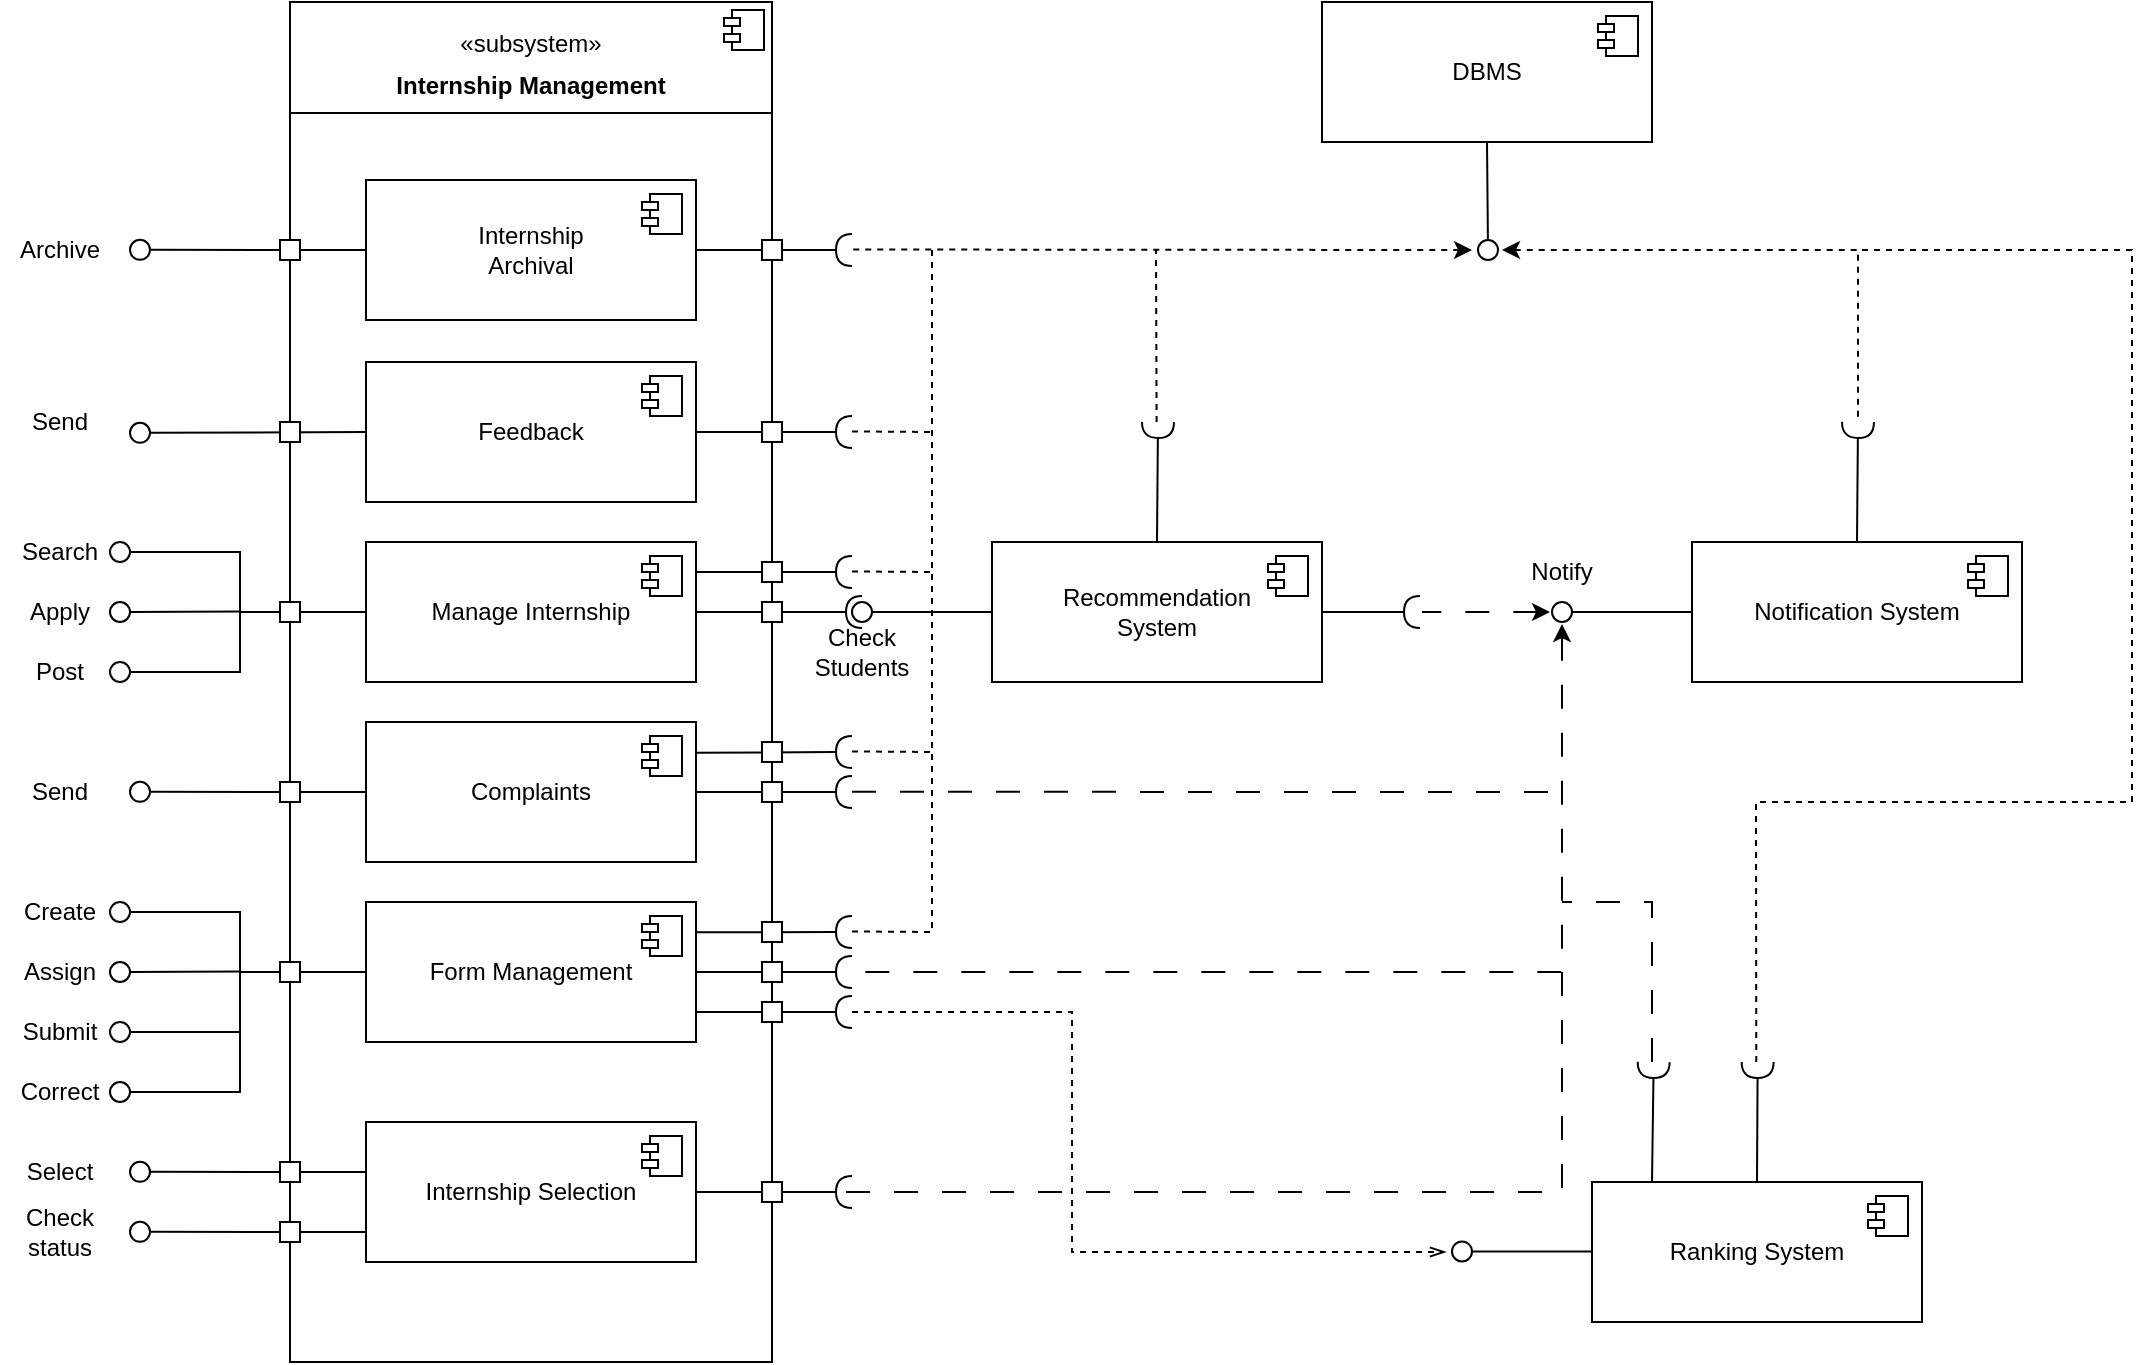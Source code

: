 <mxfile version="25.0.1">
  <diagram name="Page-1" id="SS5mV2IwoxL2u9Kzt-ll">
    <mxGraphModel dx="2222" dy="731" grid="1" gridSize="10" guides="1" tooltips="1" connect="1" arrows="1" fold="1" page="1" pageScale="1" pageWidth="850" pageHeight="1100" math="0" shadow="0">
      <root>
        <mxCell id="0" />
        <mxCell id="1" parent="0" />
        <mxCell id="YhtlrrU2tXOkQpEivEPp-15" value="&lt;div&gt;&lt;br&gt;&lt;/div&gt;&lt;div align=&quot;center&quot;&gt;«subsystem»&lt;/div&gt;&lt;p style=&quot;margin:0px;margin-top:6px;text-align:center;&quot;&gt;&lt;b&gt;Internship Management&lt;br&gt;&lt;/b&gt;&lt;/p&gt;&lt;hr size=&quot;1&quot; style=&quot;border-style:solid;&quot;&gt;&lt;p style=&quot;margin:0px;margin-left:8px;&quot;&gt;&lt;br&gt;&lt;/p&gt;" style="align=left;overflow=fill;html=1;dropTarget=0;whiteSpace=wrap;rounded=0;" parent="1" vertex="1">
          <mxGeometry x="-641" y="280" width="241" height="680" as="geometry" />
        </mxCell>
        <mxCell id="YhtlrrU2tXOkQpEivEPp-16" value="" style="shape=component;jettyWidth=8;jettyHeight=4;rounded=0;" parent="YhtlrrU2tXOkQpEivEPp-15" vertex="1">
          <mxGeometry x="1" width="20" height="20" relative="1" as="geometry">
            <mxPoint x="-24" y="4" as="offset" />
          </mxGeometry>
        </mxCell>
        <mxCell id="YhtlrrU2tXOkQpEivEPp-17" value="Manage Internship" style="html=1;dropTarget=0;whiteSpace=wrap;rounded=0;" parent="1" vertex="1">
          <mxGeometry x="-603" y="550" width="165" height="70" as="geometry" />
        </mxCell>
        <mxCell id="YhtlrrU2tXOkQpEivEPp-18" value="" style="shape=module;jettyWidth=8;jettyHeight=4;rounded=0;" parent="YhtlrrU2tXOkQpEivEPp-17" vertex="1">
          <mxGeometry x="1" width="20" height="20" relative="1" as="geometry">
            <mxPoint x="-27" y="7" as="offset" />
          </mxGeometry>
        </mxCell>
        <mxCell id="YhtlrrU2tXOkQpEivEPp-19" value="&lt;div&gt;Internship&lt;/div&gt;&lt;div&gt;Archival&lt;/div&gt;" style="html=1;dropTarget=0;whiteSpace=wrap;rounded=0;" parent="1" vertex="1">
          <mxGeometry x="-603" y="369" width="165" height="70" as="geometry" />
        </mxCell>
        <mxCell id="YhtlrrU2tXOkQpEivEPp-20" value="" style="shape=module;jettyWidth=8;jettyHeight=4;rounded=0;" parent="YhtlrrU2tXOkQpEivEPp-19" vertex="1">
          <mxGeometry x="1" width="20" height="20" relative="1" as="geometry">
            <mxPoint x="-27" y="7" as="offset" />
          </mxGeometry>
        </mxCell>
        <mxCell id="YhtlrrU2tXOkQpEivEPp-21" value="&lt;div&gt;Recommendation&lt;/div&gt;&lt;div&gt;System&lt;br&gt;&lt;/div&gt;" style="html=1;dropTarget=0;whiteSpace=wrap;rounded=0;" parent="1" vertex="1">
          <mxGeometry x="-290" y="550" width="165" height="70" as="geometry" />
        </mxCell>
        <mxCell id="YhtlrrU2tXOkQpEivEPp-22" value="" style="shape=module;jettyWidth=8;jettyHeight=4;rounded=0;" parent="YhtlrrU2tXOkQpEivEPp-21" vertex="1">
          <mxGeometry x="1" width="20" height="20" relative="1" as="geometry">
            <mxPoint x="-27" y="7" as="offset" />
          </mxGeometry>
        </mxCell>
        <mxCell id="YhtlrrU2tXOkQpEivEPp-32" value="Archive" style="text;html=1;align=center;verticalAlign=middle;whiteSpace=wrap;rounded=0;" parent="1" vertex="1">
          <mxGeometry x="-786" y="389" width="60" height="30" as="geometry" />
        </mxCell>
        <mxCell id="YhtlrrU2tXOkQpEivEPp-35" value="" style="rounded=0;orthogonalLoop=1;jettySize=auto;html=1;endArrow=halfCircle;endFill=0;endSize=6;strokeWidth=1;exitX=1;exitY=0.5;exitDx=0;exitDy=0;" parent="1" source="YhtlrrU2tXOkQpEivEPp-17" target="YhtlrrU2tXOkQpEivEPp-37" edge="1">
          <mxGeometry relative="1" as="geometry">
            <mxPoint x="-256" y="776" as="sourcePoint" />
          </mxGeometry>
        </mxCell>
        <mxCell id="YhtlrrU2tXOkQpEivEPp-36" value="" style="rounded=0;orthogonalLoop=1;jettySize=auto;html=1;endArrow=oval;endFill=0;sourcePerimeterSpacing=0;targetPerimeterSpacing=0;endSize=10;exitX=0;exitY=0.5;exitDx=0;exitDy=0;" parent="1" source="YhtlrrU2tXOkQpEivEPp-21" target="YhtlrrU2tXOkQpEivEPp-37" edge="1">
          <mxGeometry relative="1" as="geometry">
            <mxPoint x="-296" y="776" as="sourcePoint" />
          </mxGeometry>
        </mxCell>
        <mxCell id="YhtlrrU2tXOkQpEivEPp-37" value="" style="ellipse;whiteSpace=wrap;html=1;align=center;aspect=fixed;fillColor=none;strokeColor=none;resizable=0;perimeter=centerPerimeter;rotatable=0;allowArrows=0;points=[];outlineConnect=1;rounded=0;" parent="1" vertex="1">
          <mxGeometry x="-360" y="580" width="10" height="10" as="geometry" />
        </mxCell>
        <mxCell id="YhtlrrU2tXOkQpEivEPp-38" value="Check Students" style="text;html=1;align=center;verticalAlign=middle;whiteSpace=wrap;rounded=0;" parent="1" vertex="1">
          <mxGeometry x="-385" y="590" width="60" height="30" as="geometry" />
        </mxCell>
        <mxCell id="YhtlrrU2tXOkQpEivEPp-39" value="Notification System" style="html=1;dropTarget=0;whiteSpace=wrap;rounded=0;" parent="1" vertex="1">
          <mxGeometry x="60" y="550" width="165" height="70" as="geometry" />
        </mxCell>
        <mxCell id="YhtlrrU2tXOkQpEivEPp-40" value="" style="shape=module;jettyWidth=8;jettyHeight=4;rounded=0;" parent="YhtlrrU2tXOkQpEivEPp-39" vertex="1">
          <mxGeometry x="1" width="20" height="20" relative="1" as="geometry">
            <mxPoint x="-27" y="7" as="offset" />
          </mxGeometry>
        </mxCell>
        <mxCell id="YhtlrrU2tXOkQpEivEPp-42" value="" style="rounded=0;orthogonalLoop=1;jettySize=auto;html=1;endArrow=oval;endFill=0;sourcePerimeterSpacing=0;targetPerimeterSpacing=0;endSize=10;exitX=0;exitY=0.5;exitDx=0;exitDy=0;" parent="1" source="YhtlrrU2tXOkQpEivEPp-39" target="YhtlrrU2tXOkQpEivEPp-43" edge="1">
          <mxGeometry relative="1" as="geometry">
            <mxPoint x="-60" y="429" as="sourcePoint" />
          </mxGeometry>
        </mxCell>
        <mxCell id="YhtlrrU2tXOkQpEivEPp-43" value="" style="ellipse;whiteSpace=wrap;html=1;align=center;aspect=fixed;fillColor=none;strokeColor=none;resizable=0;perimeter=centerPerimeter;rotatable=0;allowArrows=0;points=[];outlineConnect=1;rounded=0;" parent="1" vertex="1">
          <mxGeometry x="-10" y="580" width="10" height="10" as="geometry" />
        </mxCell>
        <mxCell id="YhtlrrU2tXOkQpEivEPp-44" value="&lt;div&gt;Notify&lt;/div&gt;" style="text;html=1;align=center;verticalAlign=middle;whiteSpace=wrap;rounded=0;" parent="1" vertex="1">
          <mxGeometry x="-35" y="550" width="60" height="30" as="geometry" />
        </mxCell>
        <mxCell id="YhtlrrU2tXOkQpEivEPp-45" value="Feedback" style="html=1;dropTarget=0;whiteSpace=wrap;rounded=0;" parent="1" vertex="1">
          <mxGeometry x="-603" y="460" width="165" height="70" as="geometry" />
        </mxCell>
        <mxCell id="YhtlrrU2tXOkQpEivEPp-46" value="" style="shape=module;jettyWidth=8;jettyHeight=4;rounded=0;" parent="YhtlrrU2tXOkQpEivEPp-45" vertex="1">
          <mxGeometry x="1" width="20" height="20" relative="1" as="geometry">
            <mxPoint x="-27" y="7" as="offset" />
          </mxGeometry>
        </mxCell>
        <mxCell id="YhtlrrU2tXOkQpEivEPp-47" value="Complaints" style="html=1;dropTarget=0;whiteSpace=wrap;rounded=0;" parent="1" vertex="1">
          <mxGeometry x="-603" y="640" width="165" height="70" as="geometry" />
        </mxCell>
        <mxCell id="YhtlrrU2tXOkQpEivEPp-48" value="" style="shape=module;jettyWidth=8;jettyHeight=4;rounded=0;" parent="YhtlrrU2tXOkQpEivEPp-47" vertex="1">
          <mxGeometry x="1" width="20" height="20" relative="1" as="geometry">
            <mxPoint x="-27" y="7" as="offset" />
          </mxGeometry>
        </mxCell>
        <mxCell id="YhtlrrU2tXOkQpEivEPp-51" value="Send" style="text;html=1;align=center;verticalAlign=middle;whiteSpace=wrap;rounded=0;" parent="1" vertex="1">
          <mxGeometry x="-786" y="475" width="60" height="30" as="geometry" />
        </mxCell>
        <mxCell id="YhtlrrU2tXOkQpEivEPp-52" value="&lt;div&gt;Send&lt;/div&gt;" style="text;html=1;align=center;verticalAlign=middle;whiteSpace=wrap;rounded=0;" parent="1" vertex="1">
          <mxGeometry x="-786" y="660" width="60" height="30" as="geometry" />
        </mxCell>
        <mxCell id="Fmgvw0RsWUHVvqzPKGO3-6" value="" style="rounded=0;orthogonalLoop=1;jettySize=auto;html=1;endArrow=oval;endFill=0;sourcePerimeterSpacing=0;targetPerimeterSpacing=0;endSize=10;exitX=0;exitY=0.5;exitDx=0;exitDy=0;" parent="1" source="YhtlrrU2tXOkQpEivEPp-19" edge="1">
          <mxGeometry relative="1" as="geometry">
            <mxPoint x="-611" y="403.5" as="sourcePoint" />
            <mxPoint x="-716" y="403.92" as="targetPoint" />
          </mxGeometry>
        </mxCell>
        <mxCell id="Fmgvw0RsWUHVvqzPKGO3-7" value="" style="rounded=0;orthogonalLoop=1;jettySize=auto;html=1;endArrow=oval;endFill=0;sourcePerimeterSpacing=0;targetPerimeterSpacing=0;endSize=10;exitX=0;exitY=0.5;exitDx=0;exitDy=0;" parent="1" source="YhtlrrU2tXOkQpEivEPp-45" edge="1">
          <mxGeometry relative="1" as="geometry">
            <mxPoint x="-611" y="495" as="sourcePoint" />
            <mxPoint x="-716" y="495.42" as="targetPoint" />
          </mxGeometry>
        </mxCell>
        <mxCell id="Fmgvw0RsWUHVvqzPKGO3-8" value="" style="rounded=0;orthogonalLoop=1;jettySize=auto;html=1;endArrow=oval;endFill=0;sourcePerimeterSpacing=0;targetPerimeterSpacing=0;endSize=10;exitX=0;exitY=0.5;exitDx=0;exitDy=0;" parent="1" source="YhtlrrU2tXOkQpEivEPp-47" edge="1">
          <mxGeometry relative="1" as="geometry">
            <mxPoint x="-611" y="674.5" as="sourcePoint" />
            <mxPoint x="-716" y="674.92" as="targetPoint" />
          </mxGeometry>
        </mxCell>
        <mxCell id="Fmgvw0RsWUHVvqzPKGO3-11" value="" style="whiteSpace=wrap;html=1;aspect=fixed;rounded=0;" parent="1" vertex="1">
          <mxGeometry x="-646" y="399" width="10" height="10" as="geometry" />
        </mxCell>
        <mxCell id="Fmgvw0RsWUHVvqzPKGO3-12" value="" style="whiteSpace=wrap;html=1;aspect=fixed;rounded=0;" parent="1" vertex="1">
          <mxGeometry x="-646" y="490" width="10" height="10" as="geometry" />
        </mxCell>
        <mxCell id="Fmgvw0RsWUHVvqzPKGO3-13" value="" style="whiteSpace=wrap;html=1;aspect=fixed;rounded=0;" parent="1" vertex="1">
          <mxGeometry x="-646" y="670" width="10" height="10" as="geometry" />
        </mxCell>
        <mxCell id="Fmgvw0RsWUHVvqzPKGO3-16" value="&lt;div&gt;Form Management&lt;/div&gt;" style="html=1;dropTarget=0;whiteSpace=wrap;rounded=0;" parent="1" vertex="1">
          <mxGeometry x="-603" y="730" width="165" height="70" as="geometry" />
        </mxCell>
        <mxCell id="Fmgvw0RsWUHVvqzPKGO3-17" value="" style="shape=module;jettyWidth=8;jettyHeight=4;rounded=0;" parent="Fmgvw0RsWUHVvqzPKGO3-16" vertex="1">
          <mxGeometry x="1" width="20" height="20" relative="1" as="geometry">
            <mxPoint x="-27" y="7" as="offset" />
          </mxGeometry>
        </mxCell>
        <mxCell id="Fmgvw0RsWUHVvqzPKGO3-18" value="Create" style="text;html=1;align=center;verticalAlign=middle;whiteSpace=wrap;rounded=0;" parent="1" vertex="1">
          <mxGeometry x="-786" y="720" width="60" height="30" as="geometry" />
        </mxCell>
        <mxCell id="Fmgvw0RsWUHVvqzPKGO3-19" value="" style="rounded=0;orthogonalLoop=1;jettySize=auto;html=1;endArrow=oval;endFill=0;sourcePerimeterSpacing=0;targetPerimeterSpacing=0;endSize=10;strokeColor=default;flowAnimation=0;snapToPoint=0;anchorPointDirection=1;fixDash=0;noJump=0;ignoreEdge=0;jumpStyle=none;entryX=1;entryY=0.5;entryDx=0;entryDy=0;" parent="1" target="Fmgvw0RsWUHVvqzPKGO3-18" edge="1">
          <mxGeometry relative="1" as="geometry">
            <mxPoint x="-666" y="765" as="sourcePoint" />
            <mxPoint x="-716" y="739.92" as="targetPoint" />
            <Array as="points">
              <mxPoint x="-666" y="735" />
            </Array>
          </mxGeometry>
        </mxCell>
        <mxCell id="Fmgvw0RsWUHVvqzPKGO3-31" value="Assign" style="text;html=1;align=center;verticalAlign=middle;whiteSpace=wrap;rounded=0;" parent="1" vertex="1">
          <mxGeometry x="-786" y="750" width="60" height="30" as="geometry" />
        </mxCell>
        <mxCell id="Fmgvw0RsWUHVvqzPKGO3-32" value="" style="rounded=0;orthogonalLoop=1;jettySize=auto;html=1;endArrow=oval;endFill=0;sourcePerimeterSpacing=0;targetPerimeterSpacing=0;endSize=10;exitX=0;exitY=0.5;exitDx=0;exitDy=0;entryX=1;entryY=0.5;entryDx=0;entryDy=0;" parent="1" target="Fmgvw0RsWUHVvqzPKGO3-31" edge="1">
          <mxGeometry relative="1" as="geometry">
            <mxPoint x="-666" y="764.79" as="sourcePoint" />
            <mxPoint x="-716" y="790" as="targetPoint" />
          </mxGeometry>
        </mxCell>
        <mxCell id="Fmgvw0RsWUHVvqzPKGO3-34" value="" style="rounded=0;orthogonalLoop=1;jettySize=auto;html=1;endArrow=halfCircle;endFill=0;endSize=6;strokeWidth=1;fontSize=12;curved=1;exitX=1;exitY=0.5;exitDx=0;exitDy=0;" parent="1" source="YhtlrrU2tXOkQpEivEPp-21" edge="1">
          <mxGeometry relative="1" as="geometry">
            <mxPoint x="-116" y="469" as="sourcePoint" />
            <mxPoint x="-76" y="585" as="targetPoint" />
          </mxGeometry>
        </mxCell>
        <mxCell id="Fmgvw0RsWUHVvqzPKGO3-36" value="" style="rounded=0;orthogonalLoop=1;jettySize=auto;html=1;endArrow=halfCircle;endFill=0;endSize=6;strokeWidth=1;fontSize=12;curved=1;exitX=1;exitY=0.5;exitDx=0;exitDy=0;" parent="1" source="YhtlrrU2tXOkQpEivEPp-47" edge="1">
          <mxGeometry relative="1" as="geometry">
            <mxPoint x="-446" y="674.71" as="sourcePoint" />
            <mxPoint x="-360" y="675" as="targetPoint" />
          </mxGeometry>
        </mxCell>
        <mxCell id="Fmgvw0RsWUHVvqzPKGO3-39" value="" style="rounded=0;orthogonalLoop=1;jettySize=auto;html=1;endArrow=halfCircle;endFill=0;endSize=6;strokeWidth=1;fontSize=12;curved=1;exitX=1;exitY=0.5;exitDx=0;exitDy=0;" parent="1" source="Fmgvw0RsWUHVvqzPKGO3-16" edge="1">
          <mxGeometry relative="1" as="geometry">
            <mxPoint x="-440" y="769" as="sourcePoint" />
            <mxPoint x="-360" y="765" as="targetPoint" />
          </mxGeometry>
        </mxCell>
        <mxCell id="Fmgvw0RsWUHVvqzPKGO3-46" value="" style="endArrow=none;html=1;entryX=0;entryY=0.5;entryDx=0;entryDy=0;" parent="1" target="Fmgvw0RsWUHVvqzPKGO3-16" edge="1">
          <mxGeometry width="50" height="50" relative="1" as="geometry">
            <mxPoint x="-666" y="765" as="sourcePoint" />
            <mxPoint x="-626" y="764.86" as="targetPoint" />
          </mxGeometry>
        </mxCell>
        <mxCell id="Fmgvw0RsWUHVvqzPKGO3-20" value="" style="whiteSpace=wrap;html=1;aspect=fixed;rounded=0;" parent="1" vertex="1">
          <mxGeometry x="-646" y="760" width="10" height="10" as="geometry" />
        </mxCell>
        <mxCell id="Fmgvw0RsWUHVvqzPKGO3-47" value="Correct" style="text;html=1;align=center;verticalAlign=middle;whiteSpace=wrap;rounded=0;" parent="1" vertex="1">
          <mxGeometry x="-786" y="810" width="60" height="30" as="geometry" />
        </mxCell>
        <mxCell id="Fmgvw0RsWUHVvqzPKGO3-48" value="" style="rounded=0;orthogonalLoop=1;jettySize=auto;html=1;endArrow=oval;endFill=0;sourcePerimeterSpacing=0;targetPerimeterSpacing=0;endSize=10;entryX=1;entryY=0.5;entryDx=0;entryDy=0;" parent="1" target="Fmgvw0RsWUHVvqzPKGO3-47" edge="1">
          <mxGeometry relative="1" as="geometry">
            <mxPoint x="-666" y="765" as="sourcePoint" />
            <mxPoint x="-726" y="800" as="targetPoint" />
            <Array as="points">
              <mxPoint x="-666" y="825" />
            </Array>
          </mxGeometry>
        </mxCell>
        <mxCell id="Fmgvw0RsWUHVvqzPKGO3-49" value="Submit" style="text;html=1;align=center;verticalAlign=middle;whiteSpace=wrap;rounded=0;" parent="1" vertex="1">
          <mxGeometry x="-786" y="780" width="60" height="30" as="geometry" />
        </mxCell>
        <mxCell id="Fmgvw0RsWUHVvqzPKGO3-50" value="" style="rounded=0;orthogonalLoop=1;jettySize=auto;html=1;endArrow=oval;endFill=0;sourcePerimeterSpacing=0;targetPerimeterSpacing=0;endSize=10;entryX=1;entryY=0.5;entryDx=0;entryDy=0;" parent="1" target="Fmgvw0RsWUHVvqzPKGO3-49" edge="1">
          <mxGeometry relative="1" as="geometry">
            <mxPoint x="-666" y="765" as="sourcePoint" />
            <mxPoint x="-726" y="790" as="targetPoint" />
            <Array as="points">
              <mxPoint x="-666" y="795" />
            </Array>
          </mxGeometry>
        </mxCell>
        <mxCell id="Fmgvw0RsWUHVvqzPKGO3-60" value="" style="endArrow=none;dashed=1;html=1;strokeColor=default;startArrow=classic;startFill=1;dashPattern=12 12;strokeWidth=1;" parent="1" edge="1">
          <mxGeometry width="50" height="50" relative="1" as="geometry">
            <mxPoint x="-11" y="585" as="sourcePoint" />
            <mxPoint x="-75" y="585" as="targetPoint" />
          </mxGeometry>
        </mxCell>
        <mxCell id="Fmgvw0RsWUHVvqzPKGO3-61" value="" style="endArrow=none;dashed=1;html=1;strokeColor=default;startArrow=classic;startFill=1;rounded=0;curved=0;dashPattern=12 12;strokeWidth=1;" parent="1" edge="1">
          <mxGeometry width="50" height="50" relative="1" as="geometry">
            <mxPoint x="-5" y="591" as="sourcePoint" />
            <mxPoint x="-360" y="764.94" as="targetPoint" />
            <Array as="points">
              <mxPoint x="-5" y="765" />
            </Array>
          </mxGeometry>
        </mxCell>
        <mxCell id="Fmgvw0RsWUHVvqzPKGO3-62" value="" style="endArrow=none;dashed=1;html=1;dashPattern=12 12;strokeWidth=1;" parent="1" edge="1">
          <mxGeometry width="50" height="50" relative="1" as="geometry">
            <mxPoint x="-360" y="674.9" as="sourcePoint" />
            <mxPoint x="-5" y="675" as="targetPoint" />
          </mxGeometry>
        </mxCell>
        <mxCell id="Fmgvw0RsWUHVvqzPKGO3-63" value="&lt;div&gt;DBMS&lt;/div&gt;" style="html=1;dropTarget=0;whiteSpace=wrap;rounded=0;" parent="1" vertex="1">
          <mxGeometry x="-125" y="280" width="165" height="70" as="geometry" />
        </mxCell>
        <mxCell id="Fmgvw0RsWUHVvqzPKGO3-64" value="" style="shape=module;jettyWidth=8;jettyHeight=4;rounded=0;" parent="Fmgvw0RsWUHVvqzPKGO3-63" vertex="1">
          <mxGeometry x="1" width="20" height="20" relative="1" as="geometry">
            <mxPoint x="-27" y="7" as="offset" />
          </mxGeometry>
        </mxCell>
        <mxCell id="Fmgvw0RsWUHVvqzPKGO3-65" value="" style="whiteSpace=wrap;html=1;aspect=fixed;rounded=0;" parent="1" vertex="1">
          <mxGeometry x="-405" y="670" width="10" height="10" as="geometry" />
        </mxCell>
        <mxCell id="Fmgvw0RsWUHVvqzPKGO3-66" value="" style="whiteSpace=wrap;html=1;aspect=fixed;rounded=0;" parent="1" vertex="1">
          <mxGeometry x="-405" y="760" width="10" height="10" as="geometry" />
        </mxCell>
        <mxCell id="Fmgvw0RsWUHVvqzPKGO3-67" value="" style="whiteSpace=wrap;html=1;aspect=fixed;rounded=0;" parent="1" vertex="1">
          <mxGeometry x="-405" y="580" width="10" height="10" as="geometry" />
        </mxCell>
        <mxCell id="Fmgvw0RsWUHVvqzPKGO3-69" value="" style="rounded=0;orthogonalLoop=1;jettySize=auto;html=1;endArrow=halfCircle;endFill=0;endSize=6;strokeWidth=1;fontSize=12;curved=1;exitX=1;exitY=0.5;exitDx=0;exitDy=0;" parent="1" source="YhtlrrU2tXOkQpEivEPp-45" edge="1">
          <mxGeometry relative="1" as="geometry">
            <mxPoint x="-438" y="495" as="sourcePoint" />
            <mxPoint x="-360" y="495" as="targetPoint" />
          </mxGeometry>
        </mxCell>
        <mxCell id="Fmgvw0RsWUHVvqzPKGO3-70" value="" style="whiteSpace=wrap;html=1;aspect=fixed;rounded=0;" parent="1" vertex="1">
          <mxGeometry x="-405" y="490" width="10" height="10" as="geometry" />
        </mxCell>
        <mxCell id="Fmgvw0RsWUHVvqzPKGO3-72" value="" style="rounded=0;orthogonalLoop=1;jettySize=auto;html=1;endArrow=halfCircle;endFill=0;endSize=6;strokeWidth=1;fontSize=12;curved=1;exitX=1;exitY=0.5;exitDx=0;exitDy=0;" parent="1" source="YhtlrrU2tXOkQpEivEPp-19" edge="1">
          <mxGeometry relative="1" as="geometry">
            <mxPoint x="-438" y="404" as="sourcePoint" />
            <mxPoint x="-360" y="404" as="targetPoint" />
          </mxGeometry>
        </mxCell>
        <mxCell id="Fmgvw0RsWUHVvqzPKGO3-73" value="" style="whiteSpace=wrap;html=1;aspect=fixed;rounded=0;" parent="1" vertex="1">
          <mxGeometry x="-405" y="399" width="10" height="10" as="geometry" />
        </mxCell>
        <mxCell id="Fmgvw0RsWUHVvqzPKGO3-76" value="" style="rounded=0;orthogonalLoop=1;jettySize=auto;html=1;endArrow=oval;endFill=0;sourcePerimeterSpacing=0;targetPerimeterSpacing=0;endSize=10;exitX=0.5;exitY=1;exitDx=0;exitDy=0;" parent="1" source="Fmgvw0RsWUHVvqzPKGO3-63" edge="1">
          <mxGeometry relative="1" as="geometry">
            <mxPoint x="-41.5" y="354" as="sourcePoint" />
            <mxPoint x="-42" y="404" as="targetPoint" />
          </mxGeometry>
        </mxCell>
        <mxCell id="Fmgvw0RsWUHVvqzPKGO3-77" value="" style="endArrow=none;dashed=1;html=1;strokeColor=default;startArrow=classic;startFill=1;" parent="1" edge="1">
          <mxGeometry width="50" height="50" relative="1" as="geometry">
            <mxPoint x="-50" y="404" as="sourcePoint" />
            <mxPoint x="-360" y="403.76" as="targetPoint" />
          </mxGeometry>
        </mxCell>
        <mxCell id="Fmgvw0RsWUHVvqzPKGO3-80" value="" style="rounded=0;orthogonalLoop=1;jettySize=auto;html=1;endArrow=halfCircle;endFill=0;endSize=6;strokeWidth=1;fontSize=12;curved=1;exitX=1;exitY=0.22;exitDx=0;exitDy=0;exitPerimeter=0;" parent="1" source="YhtlrrU2tXOkQpEivEPp-47" edge="1">
          <mxGeometry relative="1" as="geometry">
            <mxPoint x="-438" y="655" as="sourcePoint" />
            <mxPoint x="-360" y="655" as="targetPoint" />
          </mxGeometry>
        </mxCell>
        <mxCell id="Fmgvw0RsWUHVvqzPKGO3-81" value="" style="whiteSpace=wrap;html=1;aspect=fixed;rounded=0;" parent="1" vertex="1">
          <mxGeometry x="-405" y="650" width="10" height="10" as="geometry" />
        </mxCell>
        <mxCell id="Fmgvw0RsWUHVvqzPKGO3-82" value="" style="rounded=0;orthogonalLoop=1;jettySize=auto;html=1;endArrow=halfCircle;endFill=0;endSize=6;strokeWidth=1;fontSize=12;curved=1;exitX=1.001;exitY=0.216;exitDx=0;exitDy=0;exitPerimeter=0;" parent="1" source="Fmgvw0RsWUHVvqzPKGO3-16" edge="1">
          <mxGeometry relative="1" as="geometry">
            <mxPoint x="-438" y="745" as="sourcePoint" />
            <mxPoint x="-360" y="745" as="targetPoint" />
          </mxGeometry>
        </mxCell>
        <mxCell id="Fmgvw0RsWUHVvqzPKGO3-83" value="" style="whiteSpace=wrap;html=1;aspect=fixed;rounded=0;" parent="1" vertex="1">
          <mxGeometry x="-405" y="740" width="10" height="10" as="geometry" />
        </mxCell>
        <mxCell id="Fmgvw0RsWUHVvqzPKGO3-85" value="" style="endArrow=none;dashed=1;html=1;strokeWidth=1;rounded=0;curved=0;" parent="1" edge="1">
          <mxGeometry width="50" height="50" relative="1" as="geometry">
            <mxPoint x="-360" y="744.71" as="sourcePoint" />
            <mxPoint x="-320" y="404" as="targetPoint" />
            <Array as="points">
              <mxPoint x="-320" y="745" />
            </Array>
          </mxGeometry>
        </mxCell>
        <mxCell id="Fmgvw0RsWUHVvqzPKGO3-86" value="" style="endArrow=none;dashed=1;html=1;" parent="1" edge="1">
          <mxGeometry width="50" height="50" relative="1" as="geometry">
            <mxPoint x="-360" y="494.71" as="sourcePoint" />
            <mxPoint x="-320" y="495" as="targetPoint" />
          </mxGeometry>
        </mxCell>
        <mxCell id="Fmgvw0RsWUHVvqzPKGO3-88" value="" style="endArrow=none;dashed=1;html=1;" parent="1" edge="1">
          <mxGeometry width="50" height="50" relative="1" as="geometry">
            <mxPoint x="-360" y="654.71" as="sourcePoint" />
            <mxPoint x="-320" y="655" as="targetPoint" />
          </mxGeometry>
        </mxCell>
        <mxCell id="Fmgvw0RsWUHVvqzPKGO3-91" value="" style="rounded=0;orthogonalLoop=1;jettySize=auto;html=1;endArrow=halfCircle;endFill=0;endSize=6;strokeWidth=1;fontSize=12;curved=1;exitX=1.001;exitY=0.215;exitDx=0;exitDy=0;exitPerimeter=0;" parent="1" source="YhtlrrU2tXOkQpEivEPp-17" edge="1">
          <mxGeometry relative="1" as="geometry">
            <mxPoint x="-438" y="565" as="sourcePoint" />
            <mxPoint x="-360" y="565" as="targetPoint" />
          </mxGeometry>
        </mxCell>
        <mxCell id="Fmgvw0RsWUHVvqzPKGO3-92" value="" style="whiteSpace=wrap;html=1;aspect=fixed;rounded=0;" parent="1" vertex="1">
          <mxGeometry x="-405" y="560" width="10" height="10" as="geometry" />
        </mxCell>
        <mxCell id="Fmgvw0RsWUHVvqzPKGO3-93" value="" style="endArrow=none;dashed=1;html=1;" parent="1" edge="1">
          <mxGeometry width="50" height="50" relative="1" as="geometry">
            <mxPoint x="-360" y="564.71" as="sourcePoint" />
            <mxPoint x="-320" y="565" as="targetPoint" />
          </mxGeometry>
        </mxCell>
        <mxCell id="Fmgvw0RsWUHVvqzPKGO3-94" value="" style="rounded=0;orthogonalLoop=1;jettySize=auto;html=1;endArrow=halfCircle;endFill=0;endSize=6;strokeWidth=1;fontSize=12;curved=1;exitX=0.5;exitY=0;exitDx=0;exitDy=0;" parent="1" source="YhtlrrU2tXOkQpEivEPp-21" edge="1">
          <mxGeometry relative="1" as="geometry">
            <mxPoint x="-200" y="505" as="sourcePoint" />
            <mxPoint x="-207" y="490" as="targetPoint" />
          </mxGeometry>
        </mxCell>
        <mxCell id="Fmgvw0RsWUHVvqzPKGO3-95" value="" style="rounded=0;orthogonalLoop=1;jettySize=auto;html=1;endArrow=halfCircle;endFill=0;endSize=6;strokeWidth=1;fontSize=12;curved=1;exitX=0.5;exitY=0;exitDx=0;exitDy=0;" parent="1" source="YhtlrrU2tXOkQpEivEPp-39" edge="1">
          <mxGeometry relative="1" as="geometry">
            <mxPoint x="130" y="550" as="sourcePoint" />
            <mxPoint x="143" y="490" as="targetPoint" />
          </mxGeometry>
        </mxCell>
        <mxCell id="Fmgvw0RsWUHVvqzPKGO3-96" value="" style="endArrow=none;dashed=1;html=1;strokeColor=default;startArrow=classic;startFill=1;rounded=0;curved=0;" parent="1" edge="1">
          <mxGeometry width="50" height="50" relative="1" as="geometry">
            <mxPoint x="-35" y="404" as="sourcePoint" />
            <mxPoint x="143" y="490" as="targetPoint" />
            <Array as="points">
              <mxPoint x="143" y="404" />
            </Array>
          </mxGeometry>
        </mxCell>
        <mxCell id="Fmgvw0RsWUHVvqzPKGO3-97" value="" style="endArrow=none;dashed=1;html=1;" parent="1" edge="1">
          <mxGeometry width="50" height="50" relative="1" as="geometry">
            <mxPoint x="-207.69" y="490" as="sourcePoint" />
            <mxPoint x="-208" y="404" as="targetPoint" />
          </mxGeometry>
        </mxCell>
        <mxCell id="Fmgvw0RsWUHVvqzPKGO3-98" value="Ranking System" style="html=1;dropTarget=0;whiteSpace=wrap;rounded=0;" parent="1" vertex="1">
          <mxGeometry x="10" y="870" width="165" height="70" as="geometry" />
        </mxCell>
        <mxCell id="Fmgvw0RsWUHVvqzPKGO3-99" value="" style="shape=module;jettyWidth=8;jettyHeight=4;rounded=0;" parent="Fmgvw0RsWUHVvqzPKGO3-98" vertex="1">
          <mxGeometry x="1" width="20" height="20" relative="1" as="geometry">
            <mxPoint x="-27" y="7" as="offset" />
          </mxGeometry>
        </mxCell>
        <mxCell id="Fmgvw0RsWUHVvqzPKGO3-100" value="" style="rounded=0;orthogonalLoop=1;jettySize=auto;html=1;endArrow=halfCircle;endFill=0;endSize=6;strokeWidth=1;fontSize=12;curved=1;exitX=1.001;exitY=0.216;exitDx=0;exitDy=0;exitPerimeter=0;" parent="1" edge="1">
          <mxGeometry relative="1" as="geometry">
            <mxPoint x="-438" y="785" as="sourcePoint" />
            <mxPoint x="-360" y="785" as="targetPoint" />
          </mxGeometry>
        </mxCell>
        <mxCell id="Fmgvw0RsWUHVvqzPKGO3-101" value="" style="whiteSpace=wrap;html=1;aspect=fixed;rounded=0;" parent="1" vertex="1">
          <mxGeometry x="-405" y="780" width="10" height="10" as="geometry" />
        </mxCell>
        <mxCell id="Fmgvw0RsWUHVvqzPKGO3-102" value="" style="rounded=0;orthogonalLoop=1;jettySize=auto;html=1;endArrow=oval;endFill=0;sourcePerimeterSpacing=0;targetPerimeterSpacing=0;endSize=10;exitX=0;exitY=0.5;exitDx=0;exitDy=0;" parent="1" edge="1">
          <mxGeometry relative="1" as="geometry">
            <mxPoint x="10" y="904.71" as="sourcePoint" />
            <mxPoint x="-55" y="904.71" as="targetPoint" />
          </mxGeometry>
        </mxCell>
        <mxCell id="Fmgvw0RsWUHVvqzPKGO3-103" value="" style="endArrow=openThin;html=1;rounded=0;curved=0;dashed=1;endFill=0;" parent="1" edge="1">
          <mxGeometry width="50" height="50" relative="1" as="geometry">
            <mxPoint x="-360" y="785" as="sourcePoint" />
            <mxPoint x="-63" y="905" as="targetPoint" />
            <Array as="points">
              <mxPoint x="-250" y="785" />
              <mxPoint x="-250" y="905" />
            </Array>
          </mxGeometry>
        </mxCell>
        <mxCell id="Fmgvw0RsWUHVvqzPKGO3-104" value="" style="rounded=0;orthogonalLoop=1;jettySize=auto;html=1;endArrow=halfCircle;endFill=0;endSize=6;strokeWidth=1;fontSize=12;curved=1;exitX=0.5;exitY=0;exitDx=0;exitDy=0;" parent="1" source="Fmgvw0RsWUHVvqzPKGO3-98" edge="1">
          <mxGeometry relative="1" as="geometry">
            <mxPoint x="92.83" y="870" as="sourcePoint" />
            <mxPoint x="92.83" y="810" as="targetPoint" />
          </mxGeometry>
        </mxCell>
        <mxCell id="Fmgvw0RsWUHVvqzPKGO3-105" value="" style="endArrow=none;dashed=1;html=1;rounded=0;curved=0;" parent="1" edge="1">
          <mxGeometry width="50" height="50" relative="1" as="geometry">
            <mxPoint x="92.14" y="810" as="sourcePoint" />
            <mxPoint x="143" y="404" as="targetPoint" />
            <Array as="points">
              <mxPoint x="92" y="680" />
              <mxPoint x="280" y="680" />
              <mxPoint x="280" y="404" />
            </Array>
          </mxGeometry>
        </mxCell>
        <mxCell id="Ro5a3cx2kLhtpnPiao3T-1" value="" style="rounded=0;orthogonalLoop=1;jettySize=auto;html=1;endArrow=halfCircle;endFill=0;endSize=6;strokeWidth=1;fontSize=12;curved=1;exitX=0.5;exitY=0;exitDx=0;exitDy=0;" parent="1" edge="1">
          <mxGeometry relative="1" as="geometry">
            <mxPoint x="40" y="870" as="sourcePoint" />
            <mxPoint x="40.83" y="810" as="targetPoint" />
          </mxGeometry>
        </mxCell>
        <mxCell id="Ro5a3cx2kLhtpnPiao3T-2" value="" style="endArrow=none;dashed=1;html=1;rounded=0;dashPattern=12 12;" parent="1" edge="1">
          <mxGeometry width="50" height="50" relative="1" as="geometry">
            <mxPoint x="40" y="810" as="sourcePoint" />
            <mxPoint x="-5" y="730" as="targetPoint" />
            <Array as="points">
              <mxPoint x="40" y="730" />
            </Array>
          </mxGeometry>
        </mxCell>
        <mxCell id="AF8ZXQX0w26XfIYbm0B2-11" value="Search" style="text;html=1;align=center;verticalAlign=middle;whiteSpace=wrap;rounded=0;" parent="1" vertex="1">
          <mxGeometry x="-786" y="540" width="60" height="30" as="geometry" />
        </mxCell>
        <mxCell id="AF8ZXQX0w26XfIYbm0B2-12" value="" style="rounded=0;orthogonalLoop=1;jettySize=auto;html=1;endArrow=oval;endFill=0;sourcePerimeterSpacing=0;targetPerimeterSpacing=0;endSize=10;strokeColor=default;flowAnimation=0;snapToPoint=0;anchorPointDirection=1;fixDash=0;noJump=0;ignoreEdge=0;jumpStyle=none;entryX=1;entryY=0.5;entryDx=0;entryDy=0;" parent="1" target="AF8ZXQX0w26XfIYbm0B2-11" edge="1">
          <mxGeometry relative="1" as="geometry">
            <mxPoint x="-666" y="585" as="sourcePoint" />
            <mxPoint x="-716" y="559.92" as="targetPoint" />
            <Array as="points">
              <mxPoint x="-666" y="555" />
            </Array>
          </mxGeometry>
        </mxCell>
        <mxCell id="AF8ZXQX0w26XfIYbm0B2-13" value="Apply" style="text;html=1;align=center;verticalAlign=middle;whiteSpace=wrap;rounded=0;" parent="1" vertex="1">
          <mxGeometry x="-786" y="570" width="60" height="30" as="geometry" />
        </mxCell>
        <mxCell id="AF8ZXQX0w26XfIYbm0B2-14" value="" style="rounded=0;orthogonalLoop=1;jettySize=auto;html=1;endArrow=oval;endFill=0;sourcePerimeterSpacing=0;targetPerimeterSpacing=0;endSize=10;exitX=0;exitY=0.5;exitDx=0;exitDy=0;entryX=1;entryY=0.5;entryDx=0;entryDy=0;" parent="1" target="AF8ZXQX0w26XfIYbm0B2-13" edge="1">
          <mxGeometry relative="1" as="geometry">
            <mxPoint x="-666" y="584.79" as="sourcePoint" />
            <mxPoint x="-716" y="610" as="targetPoint" />
          </mxGeometry>
        </mxCell>
        <mxCell id="AF8ZXQX0w26XfIYbm0B2-15" value="" style="endArrow=none;html=1;entryX=0;entryY=0.5;entryDx=0;entryDy=0;" parent="1" edge="1">
          <mxGeometry width="50" height="50" relative="1" as="geometry">
            <mxPoint x="-666" y="585" as="sourcePoint" />
            <mxPoint x="-603" y="585" as="targetPoint" />
          </mxGeometry>
        </mxCell>
        <mxCell id="AF8ZXQX0w26XfIYbm0B2-16" value="" style="whiteSpace=wrap;html=1;aspect=fixed;rounded=0;" parent="1" vertex="1">
          <mxGeometry x="-646" y="580" width="10" height="10" as="geometry" />
        </mxCell>
        <mxCell id="AF8ZXQX0w26XfIYbm0B2-17" value="Post" style="text;html=1;align=center;verticalAlign=middle;whiteSpace=wrap;rounded=0;" parent="1" vertex="1">
          <mxGeometry x="-786" y="600" width="60" height="30" as="geometry" />
        </mxCell>
        <mxCell id="AF8ZXQX0w26XfIYbm0B2-18" value="" style="rounded=0;orthogonalLoop=1;jettySize=auto;html=1;endArrow=oval;endFill=0;sourcePerimeterSpacing=0;targetPerimeterSpacing=0;endSize=10;entryX=1;entryY=0.5;entryDx=0;entryDy=0;" parent="1" target="AF8ZXQX0w26XfIYbm0B2-17" edge="1">
          <mxGeometry relative="1" as="geometry">
            <mxPoint x="-666" y="585" as="sourcePoint" />
            <mxPoint x="-726" y="610" as="targetPoint" />
            <Array as="points">
              <mxPoint x="-666" y="615" />
            </Array>
          </mxGeometry>
        </mxCell>
        <mxCell id="AF8ZXQX0w26XfIYbm0B2-19" value="Internship Selection" style="html=1;dropTarget=0;whiteSpace=wrap;rounded=0;" parent="1" vertex="1">
          <mxGeometry x="-603" y="840" width="165" height="70" as="geometry" />
        </mxCell>
        <mxCell id="AF8ZXQX0w26XfIYbm0B2-20" value="" style="shape=module;jettyWidth=8;jettyHeight=4;rounded=0;" parent="AF8ZXQX0w26XfIYbm0B2-19" vertex="1">
          <mxGeometry x="1" width="20" height="20" relative="1" as="geometry">
            <mxPoint x="-27" y="7" as="offset" />
          </mxGeometry>
        </mxCell>
        <mxCell id="AF8ZXQX0w26XfIYbm0B2-21" value="Select" style="text;html=1;align=center;verticalAlign=middle;whiteSpace=wrap;rounded=0;" parent="1" vertex="1">
          <mxGeometry x="-786" y="850" width="60" height="30" as="geometry" />
        </mxCell>
        <mxCell id="AF8ZXQX0w26XfIYbm0B2-22" value="" style="rounded=0;orthogonalLoop=1;jettySize=auto;html=1;endArrow=oval;endFill=0;sourcePerimeterSpacing=0;targetPerimeterSpacing=0;endSize=10;exitX=0;exitY=0.5;exitDx=0;exitDy=0;" parent="1" edge="1">
          <mxGeometry relative="1" as="geometry">
            <mxPoint x="-603" y="865" as="sourcePoint" />
            <mxPoint x="-716" y="864.92" as="targetPoint" />
          </mxGeometry>
        </mxCell>
        <mxCell id="AF8ZXQX0w26XfIYbm0B2-23" value="" style="whiteSpace=wrap;html=1;aspect=fixed;rounded=0;" parent="1" vertex="1">
          <mxGeometry x="-646" y="860" width="10" height="10" as="geometry" />
        </mxCell>
        <mxCell id="AF8ZXQX0w26XfIYbm0B2-24" value="" style="rounded=0;orthogonalLoop=1;jettySize=auto;html=1;endArrow=halfCircle;endFill=0;endSize=6;strokeWidth=1;fontSize=12;curved=1;exitX=1;exitY=0.5;exitDx=0;exitDy=0;" parent="1" source="AF8ZXQX0w26XfIYbm0B2-19" edge="1">
          <mxGeometry relative="1" as="geometry">
            <mxPoint x="-438" y="875" as="sourcePoint" />
            <mxPoint x="-360" y="875" as="targetPoint" />
          </mxGeometry>
        </mxCell>
        <mxCell id="AF8ZXQX0w26XfIYbm0B2-25" value="" style="whiteSpace=wrap;html=1;aspect=fixed;rounded=0;" parent="1" vertex="1">
          <mxGeometry x="-405" y="870" width="10" height="10" as="geometry" />
        </mxCell>
        <mxCell id="AF8ZXQX0w26XfIYbm0B2-26" value="" style="endArrow=none;dashed=1;html=1;strokeColor=default;startArrow=none;startFill=0;rounded=0;curved=0;dashPattern=12 12;strokeWidth=1;" parent="1" edge="1">
          <mxGeometry width="50" height="50" relative="1" as="geometry">
            <mxPoint x="-5" y="765" as="sourcePoint" />
            <mxPoint x="-367" y="874.94" as="targetPoint" />
            <Array as="points">
              <mxPoint x="-5" y="875" />
            </Array>
          </mxGeometry>
        </mxCell>
        <mxCell id="HXOiBSEea4GatWQOTFR7-1" value="Check status" style="text;html=1;align=center;verticalAlign=middle;whiteSpace=wrap;rounded=0;" vertex="1" parent="1">
          <mxGeometry x="-786" y="880" width="60" height="30" as="geometry" />
        </mxCell>
        <mxCell id="HXOiBSEea4GatWQOTFR7-2" value="" style="rounded=0;orthogonalLoop=1;jettySize=auto;html=1;endArrow=oval;endFill=0;sourcePerimeterSpacing=0;targetPerimeterSpacing=0;endSize=10;exitX=0;exitY=0.5;exitDx=0;exitDy=0;" edge="1" parent="1">
          <mxGeometry relative="1" as="geometry">
            <mxPoint x="-603" y="895" as="sourcePoint" />
            <mxPoint x="-716" y="894.92" as="targetPoint" />
          </mxGeometry>
        </mxCell>
        <mxCell id="HXOiBSEea4GatWQOTFR7-3" value="" style="whiteSpace=wrap;html=1;aspect=fixed;rounded=0;" vertex="1" parent="1">
          <mxGeometry x="-646" y="890" width="10" height="10" as="geometry" />
        </mxCell>
      </root>
    </mxGraphModel>
  </diagram>
</mxfile>
